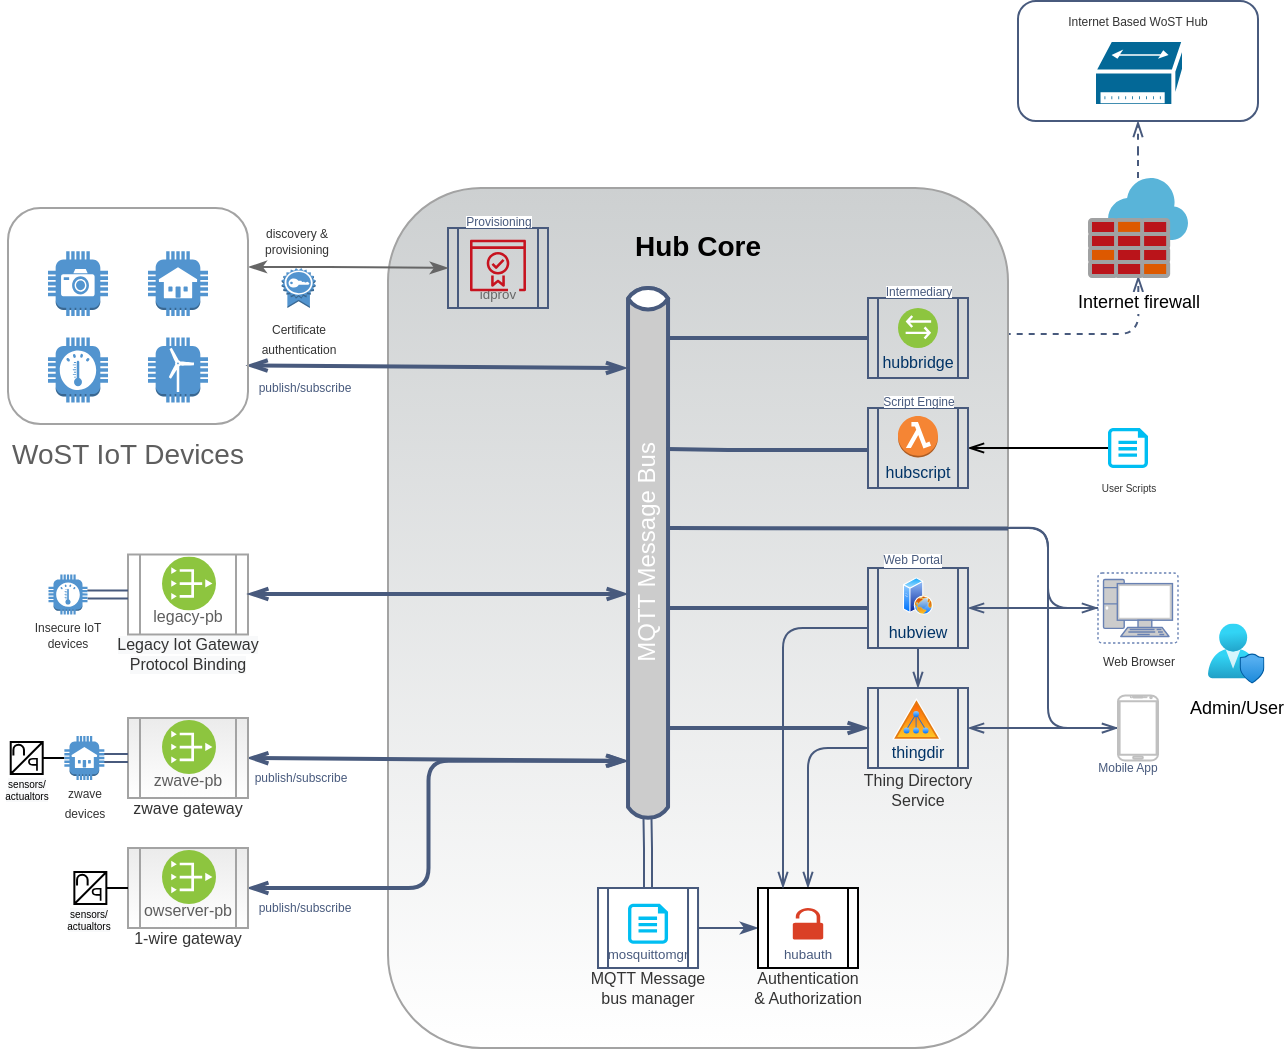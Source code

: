 <mxfile version="16.5.1" type="device"><diagram id="R2lEEEUBdFMjLlhIrx00" name="Page-1"><mxGraphModel dx="982" dy="591" grid="1" gridSize="10" guides="1" tooltips="1" connect="1" arrows="1" fold="1" page="1" pageScale="1" pageWidth="1100" pageHeight="850" math="0" shadow="0" extFonts="Permanent Marker^https://fonts.googleapis.com/css?family=Permanent+Marker"><root><mxCell id="0"/><mxCell id="1" parent="0"/><mxCell id="lF8kmD1tluEkQYO1DwVj-107" style="edgeStyle=orthogonalEdgeStyle;rounded=1;orthogonalLoop=1;jettySize=auto;html=1;entryX=0.503;entryY=0.978;entryDx=0;entryDy=0;entryPerimeter=0;fontSize=6;fontColor=#333333;startArrow=none;startFill=0;endArrow=openThin;endFill=0;strokeColor=#485A7D;strokeWidth=1;exitX=1.007;exitY=0.45;exitDx=0;exitDy=0;dashed=1;exitPerimeter=0;" parent="1" source="bU0qzXOmjMXZSUoyWyyo-3" target="N-IbD50z_q2hXyC0bmqv-1" edge="1"><mxGeometry relative="1" as="geometry"/></mxCell><mxCell id="lF8kmD1tluEkQYO1DwVj-26" value="&lt;h3 style=&quot;font-size: 14px;&quot;&gt;Hub Core&lt;/h3&gt;" style="rounded=1;whiteSpace=wrap;html=1;fontSize=14;verticalAlign=top;strokeColor=#A3A3A3;fillColor=#CDD0D1;gradientColor=#ffffff;" parent="1" vertex="1"><mxGeometry x="270" y="110" width="310" height="430" as="geometry"/></mxCell><mxCell id="lF8kmD1tluEkQYO1DwVj-121" style="edgeStyle=orthogonalEdgeStyle;rounded=1;orthogonalLoop=1;jettySize=auto;html=1;entryX=0.5;entryY=1;entryDx=0;entryDy=0;dashed=1;fontSize=6;fontColor=#333333;startArrow=none;startFill=0;endArrow=openThin;endFill=0;strokeColor=#485A7D;strokeWidth=1;" parent="1" source="N-IbD50z_q2hXyC0bmqv-1" target="lF8kmD1tluEkQYO1DwVj-119" edge="1"><mxGeometry relative="1" as="geometry"/></mxCell><mxCell id="N-IbD50z_q2hXyC0bmqv-1" value="Internet firewall" style="aspect=fixed;html=1;points=[];align=center;image;fontSize=9;image=img/lib/mscae/Azure_Firewall.svg;" parent="1" vertex="1"><mxGeometry x="620" y="105" width="50" height="50" as="geometry"/></mxCell><mxCell id="N-IbD50z_q2hXyC0bmqv-20" value="&lt;font style=&quot;font-size: 9px&quot;&gt;Admin/User&lt;/font&gt;" style="aspect=fixed;html=1;points=[];align=center;image;fontSize=9;image=img/lib/azure2/management_governance/User_Privacy.svg;" parent="1" vertex="1"><mxGeometry x="680" y="327.74" width="28.24" height="30" as="geometry"/></mxCell><mxCell id="lF8kmD1tluEkQYO1DwVj-56" style="edgeStyle=orthogonalEdgeStyle;rounded=1;orthogonalLoop=1;jettySize=auto;html=1;entryX=1;entryY=0.5;entryDx=0;entryDy=0;fontSize=6;fontColor=#333333;startArrow=openThin;startFill=0;endArrow=openThin;endFill=0;strokeColor=#485A7D;exitX=0.115;exitY=0.237;exitDx=0;exitDy=0;exitPerimeter=0;strokeWidth=2;" parent="1" source="N-IbD50z_q2hXyC0bmqv-24" target="lF8kmD1tluEkQYO1DwVj-37" edge="1"><mxGeometry relative="1" as="geometry"/></mxCell><mxCell id="N-IbD50z_q2hXyC0bmqv-24" value="MQTT Message Bus" style="html=1;fillColor=#CCCCCC;gradientColor=none;gradientDirection=north;strokeWidth=2;shape=mxgraph.networks.bus;gradientColor=none;gradientDirection=north;fontColor=#ffffff;perimeter=backbonePerimeter;backboneSize=20;rotation=-90;strokeColor=#485A7D;" parent="1" vertex="1"><mxGeometry x="264.94" y="272.93" width="270.16" height="39" as="geometry"/></mxCell><mxCell id="N-IbD50z_q2hXyC0bmqv-25" value="" style="edgeStyle=none;rounded=0;endArrow=openThin;html=1;strokeWidth=2;entryX=0.842;entryY=0.222;entryDx=0;entryDy=0;entryPerimeter=0;exitX=0.997;exitY=0.729;exitDx=0;exitDy=0;strokeColor=#485A7D;startArrow=openThin;startFill=0;endFill=0;exitPerimeter=0;" parent="1" source="lF8kmD1tluEkQYO1DwVj-42" target="N-IbD50z_q2hXyC0bmqv-24" edge="1"><mxGeometry relative="1" as="geometry"><mxPoint x="320" y="199" as="sourcePoint"/></mxGeometry></mxCell><mxCell id="N-IbD50z_q2hXyC0bmqv-26" value="" style="edgeStyle=none;rounded=0;endArrow=openThin;html=1;strokeWidth=2;entryX=0.115;entryY=0.222;entryDx=0;entryDy=0;entryPerimeter=0;exitX=1;exitY=0.5;exitDx=0;exitDy=0;strokeColor=#485A7D;startArrow=openThin;startFill=0;endFill=0;" parent="1" source="lF8kmD1tluEkQYO1DwVj-50" target="N-IbD50z_q2hXyC0bmqv-24" edge="1"><mxGeometry relative="1" as="geometry"><mxPoint x="320" y="241" as="sourcePoint"/></mxGeometry></mxCell><mxCell id="N-IbD50z_q2hXyC0bmqv-27" value="" style="edgeStyle=none;rounded=0;endArrow=none;html=1;strokeWidth=2;entryX=0.546;entryY=0.764;entryDx=0;entryDy=0;entryPerimeter=0;strokeColor=#485A7D;exitX=1;exitY=0.396;exitDx=0;exitDy=0;exitPerimeter=0;" parent="1" source="lF8kmD1tluEkQYO1DwVj-26" target="N-IbD50z_q2hXyC0bmqv-24" edge="1"><mxGeometry relative="1" as="geometry"><mxPoint x="510" y="193" as="sourcePoint"/><Array as="points"/></mxGeometry></mxCell><mxCell id="N-IbD50z_q2hXyC0bmqv-28" value="" style="edgeStyle=none;rounded=0;endArrow=none;html=1;strokeWidth=2;entryX=0.692;entryY=0.737;entryDx=0;entryDy=0;entryPerimeter=0;strokeColor=#485A7D;" parent="1" target="N-IbD50z_q2hXyC0bmqv-24" edge="1"><mxGeometry relative="1" as="geometry"><mxPoint x="510" y="241" as="sourcePoint"/><Array as="points"><mxPoint x="440" y="241"/></Array></mxGeometry></mxCell><mxCell id="N-IbD50z_q2hXyC0bmqv-30" value="" style="edgeStyle=none;rounded=0;endArrow=none;html=1;strokeWidth=2;exitX=0;exitY=0.5;exitDx=0;exitDy=0;startArrow=openThin;startFill=0;strokeColor=#485A7D;" parent="1" source="lF8kmD1tluEkQYO1DwVj-8" target="N-IbD50z_q2hXyC0bmqv-24" edge="1"><mxGeometry relative="1" as="geometry"><mxPoint x="370" y="350" as="sourcePoint"/></mxGeometry></mxCell><mxCell id="N-IbD50z_q2hXyC0bmqv-31" value="" style="edgeStyle=none;rounded=0;endArrow=none;html=1;strokeWidth=2;strokeColor=#485A7D;" parent="1" target="N-IbD50z_q2hXyC0bmqv-24" edge="1"><mxGeometry relative="1" as="geometry"><mxPoint x="510" y="320" as="sourcePoint"/><Array as="points"><mxPoint x="420" y="320"/></Array></mxGeometry></mxCell><mxCell id="lF8kmD1tluEkQYO1DwVj-3" value="" style="group;strokeColor=#485A7D;" parent="1" vertex="1" connectable="0"><mxGeometry x="375.01" y="460" width="50" height="40" as="geometry"/></mxCell><mxCell id="lF8kmD1tluEkQYO1DwVj-1" value="&lt;font style=&quot;font-size: 8px&quot;&gt;&lt;sub&gt;mosquittomgr&lt;/sub&gt;&lt;/font&gt;" style="shape=process;whiteSpace=wrap;html=1;backgroundOutline=1;align=center;verticalAlign=bottom;fontColor=#485A7D;strokeColor=#485A7D;" parent="lF8kmD1tluEkQYO1DwVj-3" vertex="1"><mxGeometry width="50" height="40" as="geometry"/></mxCell><mxCell id="lF8kmD1tluEkQYO1DwVj-61" value="" style="verticalLabelPosition=bottom;html=1;verticalAlign=top;align=center;strokeColor=none;fillColor=#00BEF2;shape=mxgraph.azure.cloud_services_configuration_file;pointerEvents=1;fontSize=5;fontColor=#333333;" parent="lF8kmD1tluEkQYO1DwVj-3" vertex="1"><mxGeometry x="15.01" y="7.9" width="20" height="20" as="geometry"/></mxCell><mxCell id="lF8kmD1tluEkQYO1DwVj-15" style="edgeStyle=orthogonalEdgeStyle;rounded=1;orthogonalLoop=1;jettySize=auto;html=1;fontSize=8;entryX=0.009;entryY=0.493;entryDx=0;entryDy=0;entryPerimeter=0;shape=link;strokeColor=#485A7D;" parent="1" source="lF8kmD1tluEkQYO1DwVj-1" target="N-IbD50z_q2hXyC0bmqv-24" edge="1"><mxGeometry relative="1" as="geometry"/></mxCell><mxCell id="lF8kmD1tluEkQYO1DwVj-16" value="&lt;font style=&quot;font-size: 8px&quot;&gt;MQTT Message bus manager&lt;/font&gt;" style="text;html=1;strokeColor=none;fillColor=none;align=center;verticalAlign=middle;whiteSpace=wrap;rounded=0;fontSize=8;fontColor=#333333;" parent="1" vertex="1"><mxGeometry x="370" y="500" width="60" height="20" as="geometry"/></mxCell><mxCell id="lF8kmD1tluEkQYO1DwVj-17" value="" style="group;fontColor=#485A7D;html=1;labelPosition=center;verticalLabelPosition=bottom;align=center;verticalAlign=top;" parent="1" vertex="1" connectable="0"><mxGeometry x="300" y="130" width="50" height="40" as="geometry"/></mxCell><mxCell id="lF8kmD1tluEkQYO1DwVj-18" value="&lt;font style=&quot;font-size: 8px&quot; color=&quot;#666666&quot;&gt;&lt;sub&gt;idprov&lt;/sub&gt;&lt;/font&gt;" style="shape=process;whiteSpace=wrap;html=1;backgroundOutline=1;align=center;verticalAlign=bottom;strokeColor=#485A7D;fillColor=none;" parent="lF8kmD1tluEkQYO1DwVj-17" vertex="1"><mxGeometry width="50" height="40" as="geometry"/></mxCell><mxCell id="lF8kmD1tluEkQYO1DwVj-21" value="" style="outlineConnect=0;fontColor=#232F3E;gradientColor=none;fillColor=#C7131F;strokeColor=none;dashed=0;verticalLabelPosition=bottom;verticalAlign=top;align=center;html=1;fontSize=12;fontStyle=0;aspect=fixed;pointerEvents=1;shape=mxgraph.aws4.certificate_manager_2;" parent="lF8kmD1tluEkQYO1DwVj-17" vertex="1"><mxGeometry x="11" y="5.79" width="28" height="25.85" as="geometry"/></mxCell><mxCell id="lF8kmD1tluEkQYO1DwVj-33" style="edgeStyle=orthogonalEdgeStyle;rounded=1;orthogonalLoop=1;jettySize=auto;html=1;exitX=1;exitY=0.5;exitDx=0;exitDy=0;entryX=0;entryY=0.5;entryDx=0;entryDy=0;fontSize=14;endArrow=classicThin;endFill=1;strokeColor=#485A7D;" parent="1" source="lF8kmD1tluEkQYO1DwVj-1" target="N-IbD50z_q2hXyC0bmqv-35" edge="1"><mxGeometry relative="1" as="geometry"/></mxCell><mxCell id="lF8kmD1tluEkQYO1DwVj-34" style="edgeStyle=orthogonalEdgeStyle;rounded=1;orthogonalLoop=1;jettySize=auto;html=1;exitX=0;exitY=0.75;exitDx=0;exitDy=0;entryX=0.5;entryY=0;entryDx=0;entryDy=0;fontSize=14;endArrow=openThin;endFill=0;strokeColor=#485A7D;" parent="1" source="lF8kmD1tluEkQYO1DwVj-8" target="N-IbD50z_q2hXyC0bmqv-35" edge="1"><mxGeometry relative="1" as="geometry"/></mxCell><mxCell id="lF8kmD1tluEkQYO1DwVj-44" style="edgeStyle=orthogonalEdgeStyle;rounded=1;orthogonalLoop=1;jettySize=auto;html=1;exitX=1.003;exitY=0.273;exitDx=0;exitDy=0;entryX=0;entryY=0.5;entryDx=0;entryDy=0;fontSize=14;startArrow=classicThin;startFill=1;endArrow=classicThin;endFill=1;strokeColor=#666666;exitPerimeter=0;" parent="1" source="lF8kmD1tluEkQYO1DwVj-42" target="lF8kmD1tluEkQYO1DwVj-18" edge="1"><mxGeometry relative="1" as="geometry"/></mxCell><mxCell id="lF8kmD1tluEkQYO1DwVj-53" value="discovery &amp;amp; &lt;br&gt;provisioning" style="edgeLabel;html=1;align=center;verticalAlign=middle;resizable=0;points=[];fontSize=6;fontColor=#333333;" parent="lF8kmD1tluEkQYO1DwVj-44" vertex="1" connectable="0"><mxGeometry x="-0.529" y="-1" relative="1" as="geometry"><mxPoint y="-14" as="offset"/></mxGeometry></mxCell><mxCell id="lF8kmD1tluEkQYO1DwVj-45" value="" style="outlineConnect=0;dashed=0;verticalLabelPosition=bottom;verticalAlign=top;align=center;html=1;shape=mxgraph.aws3.certificate;fillColor=#5294CF;gradientColor=none;fontSize=14;strokeColor=#A3A3A3;" parent="1" vertex="1"><mxGeometry x="216.82" y="150" width="17" height="20" as="geometry"/></mxCell><mxCell id="lF8kmD1tluEkQYO1DwVj-47" value="&lt;font style=&quot;font-size: 6px&quot; color=&quot;#333333&quot;&gt;Certificate authentication&lt;/font&gt;" style="text;html=1;strokeColor=none;fillColor=none;align=center;verticalAlign=middle;whiteSpace=wrap;rounded=0;fontSize=8;" parent="1" vertex="1"><mxGeometry x="206.82" y="177.5" width="37" height="15" as="geometry"/></mxCell><mxCell id="lF8kmD1tluEkQYO1DwVj-54" value="&lt;font color=&quot;#485a7d&quot;&gt;publish/subscribe&lt;/font&gt;" style="edgeLabel;html=1;align=center;verticalAlign=middle;resizable=0;points=[];fontSize=6;" parent="1" vertex="1" connectable="0"><mxGeometry x="230" y="210" as="geometry"><mxPoint x="-2" as="offset"/></mxGeometry></mxCell><mxCell id="lF8kmD1tluEkQYO1DwVj-55" value="" style="group" parent="1" vertex="1" connectable="0"><mxGeometry x="505" y="360" width="60" height="58" as="geometry"/></mxCell><mxCell id="lF8kmD1tluEkQYO1DwVj-9" value="" style="group" parent="lF8kmD1tluEkQYO1DwVj-55" vertex="1" connectable="0"><mxGeometry x="15" width="40" height="40" as="geometry"/></mxCell><mxCell id="lF8kmD1tluEkQYO1DwVj-8" value="&lt;font&gt;thingdir&lt;/font&gt;" style="shape=process;whiteSpace=wrap;html=1;backgroundOutline=1;gradientColor=none;verticalAlign=bottom;fillColor=none;fontSize=8;fontColor=#003366;strokeColor=#485A7D;" parent="lF8kmD1tluEkQYO1DwVj-9" vertex="1"><mxGeometry x="-10" width="50" height="40" as="geometry"/></mxCell><mxCell id="lF8kmD1tluEkQYO1DwVj-7" value="" style="aspect=fixed;perimeter=ellipsePerimeter;html=1;align=center;shadow=0;dashed=0;spacingTop=3;image;image=img/lib/active_directory/active_directory.svg;fillColor=#5E5E5E;gradientColor=none;" parent="lF8kmD1tluEkQYO1DwVj-9" vertex="1"><mxGeometry x="2" y="5" width="24.62" height="20.93" as="geometry"/></mxCell><mxCell id="lF8kmD1tluEkQYO1DwVj-13" value="&lt;font style=&quot;font-size: 8px&quot; color=&quot;#333333&quot;&gt;Thing Directory Service&lt;/font&gt;" style="text;html=1;strokeColor=none;fillColor=none;align=center;verticalAlign=middle;whiteSpace=wrap;rounded=0;fontSize=8;fontColor=#666666;" parent="lF8kmD1tluEkQYO1DwVj-55" vertex="1"><mxGeometry y="43" width="60" height="15" as="geometry"/></mxCell><mxCell id="lF8kmD1tluEkQYO1DwVj-2" value="" style="group;fontColor=#485A7D;" parent="1" vertex="1" connectable="0"><mxGeometry x="455" y="460" width="50" height="40" as="geometry"/></mxCell><mxCell id="N-IbD50z_q2hXyC0bmqv-35" value="&lt;font style=&quot;font-size: 8px&quot; color=&quot;#485a7d&quot;&gt;&lt;sub&gt;hubauth&lt;/sub&gt;&lt;/font&gt;" style="shape=process;whiteSpace=wrap;html=1;backgroundOutline=1;align=center;verticalAlign=bottom;" parent="lF8kmD1tluEkQYO1DwVj-2" vertex="1"><mxGeometry width="50" height="40" as="geometry"/></mxCell><mxCell id="N-IbD50z_q2hXyC0bmqv-36" value="" style="pointerEvents=1;shadow=0;dashed=0;html=1;strokeColor=none;labelPosition=center;verticalLabelPosition=bottom;verticalAlign=top;outlineConnect=0;align=center;shape=mxgraph.office.security.lock_unprotected;fillColor=#DA4026;" parent="lF8kmD1tluEkQYO1DwVj-2" vertex="1"><mxGeometry x="17.4" y="10" width="15.21" height="15.79" as="geometry"/></mxCell><mxCell id="lF8kmD1tluEkQYO1DwVj-12" value="&lt;font style=&quot;font-size: 8px&quot; color=&quot;#333333&quot;&gt;Authentication &amp;amp; Authorization&lt;/font&gt;" style="text;html=1;strokeColor=none;fillColor=none;align=center;verticalAlign=middle;whiteSpace=wrap;rounded=0;fontSize=8;" parent="1" vertex="1"><mxGeometry x="450" y="500" width="60" height="20" as="geometry"/></mxCell><mxCell id="lF8kmD1tluEkQYO1DwVj-65" value="" style="group" parent="1" vertex="1" connectable="0"><mxGeometry x="510" y="300" width="50" height="40" as="geometry"/></mxCell><mxCell id="lF8kmD1tluEkQYO1DwVj-63" value="" style="aspect=fixed;perimeter=ellipsePerimeter;html=1;align=center;shadow=0;dashed=0;spacingTop=3;image;image=img/lib/active_directory/web_server.svg;fontSize=5;fontColor=#333333;strokeColor=#485A7D;fillColor=none;gradientColor=none;" parent="lF8kmD1tluEkQYO1DwVj-65" vertex="1"><mxGeometry x="17.5" y="4.63" width="15" height="18.75" as="geometry"/></mxCell><mxCell id="lF8kmD1tluEkQYO1DwVj-64" value="&lt;font&gt;hubview&lt;br&gt;&lt;/font&gt;" style="shape=process;whiteSpace=wrap;html=1;backgroundOutline=1;gradientColor=none;verticalAlign=bottom;fillColor=none;fontSize=8;fontColor=#003366;strokeColor=#485A7D;" parent="lF8kmD1tluEkQYO1DwVj-65" vertex="1"><mxGeometry width="50" height="40" as="geometry"/></mxCell><mxCell id="lF8kmD1tluEkQYO1DwVj-67" style="edgeStyle=orthogonalEdgeStyle;rounded=1;orthogonalLoop=1;jettySize=auto;html=1;entryX=0.5;entryY=0;entryDx=0;entryDy=0;fontSize=5;fontColor=#333333;startArrow=none;startFill=0;endArrow=openThin;endFill=0;strokeWidth=1;strokeColor=#485A7D;" parent="1" source="lF8kmD1tluEkQYO1DwVj-64" target="lF8kmD1tluEkQYO1DwVj-8" edge="1"><mxGeometry relative="1" as="geometry"/></mxCell><mxCell id="lF8kmD1tluEkQYO1DwVj-68" style="edgeStyle=orthogonalEdgeStyle;rounded=1;orthogonalLoop=1;jettySize=auto;html=1;exitX=0;exitY=0.75;exitDx=0;exitDy=0;entryX=0.25;entryY=0;entryDx=0;entryDy=0;fontSize=5;fontColor=#333333;startArrow=none;startFill=0;endArrow=openThin;endFill=0;strokeColor=#485A7D;strokeWidth=1;" parent="1" source="lF8kmD1tluEkQYO1DwVj-64" target="N-IbD50z_q2hXyC0bmqv-35" edge="1"><mxGeometry relative="1" as="geometry"/></mxCell><mxCell id="bU0qzXOmjMXZSUoyWyyo-9" style="edgeStyle=orthogonalEdgeStyle;rounded=0;orthogonalLoop=1;jettySize=auto;html=1;entryX=0;entryY=0.5;entryDx=0;entryDy=0;entryPerimeter=0;endArrow=none;endFill=0;startArrow=openThin;startFill=0;" parent="1" source="lF8kmD1tluEkQYO1DwVj-72" target="bU0qzXOmjMXZSUoyWyyo-8" edge="1"><mxGeometry relative="1" as="geometry"/></mxCell><mxCell id="lF8kmD1tluEkQYO1DwVj-72" value="&lt;font&gt;hubscript&lt;br&gt;&lt;/font&gt;" style="shape=process;whiteSpace=wrap;html=1;backgroundOutline=1;gradientColor=none;verticalAlign=bottom;fillColor=none;fontSize=8;fontColor=#003366;strokeColor=#485A7D;" parent="1" vertex="1"><mxGeometry x="510" y="220" width="50" height="40" as="geometry"/></mxCell><mxCell id="lF8kmD1tluEkQYO1DwVj-77" style="edgeStyle=orthogonalEdgeStyle;rounded=1;orthogonalLoop=1;jettySize=auto;html=1;entryX=1;entryY=0.5;entryDx=0;entryDy=0;fontSize=5;fontColor=#333333;startArrow=none;startFill=0;endArrow=openThin;endFill=0;strokeColor=#485A7D;strokeWidth=1;exitX=0;exitY=0.5;exitDx=0;exitDy=0;exitPerimeter=0;" parent="1" source="lF8kmD1tluEkQYO1DwVj-114" target="lF8kmD1tluEkQYO1DwVj-64" edge="1"><mxGeometry relative="1" as="geometry"><mxPoint x="629.6" y="327.962" as="sourcePoint"/></mxGeometry></mxCell><mxCell id="lF8kmD1tluEkQYO1DwVj-80" value="" style="group;verticalAlign=top;labelPosition=center;verticalLabelPosition=bottom;align=center;" parent="1" vertex="1" connectable="0"><mxGeometry x="80" y="120" width="120" height="135" as="geometry"/></mxCell><mxCell id="lF8kmD1tluEkQYO1DwVj-42" value="&lt;font color=&quot;#5e5e5e&quot; style=&quot;font-size: 14px;&quot;&gt;WoST IoT Devices&lt;/font&gt;" style="rounded=1;whiteSpace=wrap;html=1;fontSize=14;strokeColor=#A3A3A3;fillColor=none;gradientColor=none;verticalAlign=top;labelPosition=center;verticalLabelPosition=bottom;align=center;" parent="lF8kmD1tluEkQYO1DwVj-80" vertex="1"><mxGeometry width="120" height="108" as="geometry"/></mxCell><mxCell id="lF8kmD1tluEkQYO1DwVj-28" value="" style="outlineConnect=0;dashed=0;verticalLabelPosition=bottom;verticalAlign=top;align=center;html=1;shape=mxgraph.aws3.thermostat;fillColor=#5294CF;gradientColor=none;fontSize=14;strokeColor=#A3A3A3;labelPosition=center;" parent="lF8kmD1tluEkQYO1DwVj-80" vertex="1"><mxGeometry x="20" y="64.8" width="30" height="32.4" as="geometry"/></mxCell><mxCell id="lF8kmD1tluEkQYO1DwVj-29" value="" style="outlineConnect=0;dashed=0;verticalLabelPosition=bottom;verticalAlign=top;align=center;html=1;shape=mxgraph.aws3.house;fillColor=#5294CF;gradientColor=none;fontSize=14;strokeColor=#A3A3A3;labelPosition=center;" parent="lF8kmD1tluEkQYO1DwVj-80" vertex="1"><mxGeometry x="70" y="21.6" width="30" height="32.4" as="geometry"/></mxCell><mxCell id="lF8kmD1tluEkQYO1DwVj-30" value="" style="outlineConnect=0;dashed=0;verticalLabelPosition=bottom;verticalAlign=top;align=center;html=1;shape=mxgraph.aws3.camera;fillColor=#5294CF;gradientColor=none;fontSize=14;strokeColor=#A3A3A3;labelPosition=center;" parent="lF8kmD1tluEkQYO1DwVj-80" vertex="1"><mxGeometry x="20" y="21.6" width="30" height="32.4" as="geometry"/></mxCell><mxCell id="lF8kmD1tluEkQYO1DwVj-31" value="" style="outlineConnect=0;dashed=0;verticalLabelPosition=bottom;verticalAlign=top;align=center;html=1;shape=mxgraph.aws3.windfarm;fillColor=#5294CF;gradientColor=none;fontSize=14;strokeColor=#A3A3A3;labelPosition=center;" parent="lF8kmD1tluEkQYO1DwVj-80" vertex="1"><mxGeometry x="70" y="64.8" width="30" height="32.4" as="geometry"/></mxCell><mxCell id="lF8kmD1tluEkQYO1DwVj-82" value="" style="group" parent="1" vertex="1" connectable="0"><mxGeometry x="140" y="293.25" width="60" height="40" as="geometry"/></mxCell><mxCell id="lF8kmD1tluEkQYO1DwVj-83" value="&lt;font style=&quot;font-size: 8px&quot; color=&quot;#5e5e5e&quot;&gt;legacy-pb&lt;/font&gt;" style="shape=process;whiteSpace=wrap;html=1;backgroundOutline=1;fontSize=14;strokeColor=#A3A3A3;fillColor=none;gradientColor=none;verticalAlign=bottom;" parent="lF8kmD1tluEkQYO1DwVj-82" vertex="1"><mxGeometry width="60" height="40" as="geometry"/></mxCell><mxCell id="lF8kmD1tluEkQYO1DwVj-84" value="" style="aspect=fixed;perimeter=ellipsePerimeter;html=1;align=center;shadow=0;dashed=0;fontColor=#4277BB;labelBackgroundColor=#ffffff;fontSize=12;spacingTop=3;image;image=img/lib/ibm/vpc/PublicGateway.svg;strokeColor=#A3A3A3;fillColor=none;gradientColor=none;" parent="lF8kmD1tluEkQYO1DwVj-82" vertex="1"><mxGeometry x="17" y="1" width="27" height="27" as="geometry"/></mxCell><mxCell id="lF8kmD1tluEkQYO1DwVj-85" value="" style="group" parent="1" vertex="1" connectable="0"><mxGeometry x="108.18" y="440" width="91.82" height="50" as="geometry"/></mxCell><mxCell id="lF8kmD1tluEkQYO1DwVj-38" value="&lt;font style=&quot;font-size: 8px&quot; color=&quot;#333333&quot;&gt;1-wire gateway&lt;/font&gt;" style="text;html=1;strokeColor=none;fillColor=none;align=center;verticalAlign=middle;whiteSpace=wrap;rounded=0;fontSize=8;" parent="lF8kmD1tluEkQYO1DwVj-85" vertex="1"><mxGeometry x="31.82" y="40" width="60" height="10" as="geometry"/></mxCell><mxCell id="lF8kmD1tluEkQYO1DwVj-39" value="" style="group" parent="lF8kmD1tluEkQYO1DwVj-85" vertex="1" connectable="0"><mxGeometry x="31.82" width="60" height="40" as="geometry"/></mxCell><mxCell id="lF8kmD1tluEkQYO1DwVj-37" value="&lt;font style=&quot;font-size: 8px&quot; color=&quot;#5e5e5e&quot;&gt;owserver-pb&lt;/font&gt;" style="shape=process;whiteSpace=wrap;html=1;backgroundOutline=1;fontSize=14;strokeColor=#A3A3A3;verticalAlign=bottom;fillColor=#EBEBEB;gradientColor=#ffffff;" parent="lF8kmD1tluEkQYO1DwVj-39" vertex="1"><mxGeometry width="60" height="40" as="geometry"/></mxCell><mxCell id="lF8kmD1tluEkQYO1DwVj-36" value="" style="aspect=fixed;perimeter=ellipsePerimeter;html=1;align=center;shadow=0;dashed=0;fontColor=#4277BB;labelBackgroundColor=#ffffff;fontSize=12;spacingTop=3;image;image=img/lib/ibm/vpc/PublicGateway.svg;strokeColor=#A3A3A3;fillColor=none;gradientColor=none;" parent="lF8kmD1tluEkQYO1DwVj-39" vertex="1"><mxGeometry x="17" y="1" width="27" height="27" as="geometry"/></mxCell><mxCell id="lF8kmD1tluEkQYO1DwVj-40" value="" style="verticalLabelPosition=bottom;aspect=fixed;html=1;verticalAlign=top;strokeColor=#000000;fillColor=#000000;align=center;outlineConnect=0;shape=mxgraph.fluid_power.x11770;points=[[0,0.5,0]];fontSize=14;flipH=1;" parent="lF8kmD1tluEkQYO1DwVj-85" vertex="1"><mxGeometry x="5" y="11.99" width="26.82" height="16.02" as="geometry"/></mxCell><mxCell id="lF8kmD1tluEkQYO1DwVj-58" value="&lt;meta charset=&quot;utf-8&quot; style=&quot;font-size: 5px;&quot;&gt;&lt;span style=&quot;color: rgb(0, 0, 0); font-family: helvetica; font-size: 5px; font-style: normal; font-weight: 400; letter-spacing: normal; text-indent: 0px; text-transform: none; word-spacing: 0px; background-color: rgb(248, 249, 250); display: inline; float: none;&quot;&gt;sensors/&lt;/span&gt;&lt;br style=&quot;color: rgb(0, 0, 0); font-family: helvetica; font-size: 5px; font-style: normal; font-weight: 400; letter-spacing: normal; text-indent: 0px; text-transform: none; word-spacing: 0px; background-color: rgb(248, 249, 250);&quot;&gt;&lt;span style=&quot;color: rgb(0, 0, 0); font-family: helvetica; font-size: 5px; font-style: normal; font-weight: 400; letter-spacing: normal; text-indent: 0px; text-transform: none; word-spacing: 0px; background-color: rgb(248, 249, 250); display: inline; float: none;&quot;&gt;actualtors&lt;/span&gt;" style="text;whiteSpace=wrap;html=1;fontSize=5;fontColor=#333333;align=center;verticalAlign=middle;" parent="lF8kmD1tluEkQYO1DwVj-85" vertex="1"><mxGeometry y="30" width="25" height="10" as="geometry"/></mxCell><mxCell id="lF8kmD1tluEkQYO1DwVj-86" value="" style="group" parent="1" vertex="1" connectable="0"><mxGeometry x="76" y="375" width="124" height="50" as="geometry"/></mxCell><mxCell id="lF8kmD1tluEkQYO1DwVj-48" value="&lt;font style=&quot;font-size: 8px&quot; color=&quot;#333333&quot;&gt;zwave gateway&lt;/font&gt;" style="text;html=1;strokeColor=none;fillColor=none;align=center;verticalAlign=middle;whiteSpace=wrap;rounded=0;fontSize=8;" parent="lF8kmD1tluEkQYO1DwVj-86" vertex="1"><mxGeometry x="64" y="40" width="60" height="10" as="geometry"/></mxCell><mxCell id="lF8kmD1tluEkQYO1DwVj-49" value="" style="group" parent="lF8kmD1tluEkQYO1DwVj-86" vertex="1" connectable="0"><mxGeometry x="64" width="60" height="40" as="geometry"/></mxCell><mxCell id="lF8kmD1tluEkQYO1DwVj-50" value="&lt;font style=&quot;font-size: 8px&quot; color=&quot;#5e5e5e&quot;&gt;zwave-pb&lt;/font&gt;" style="shape=process;whiteSpace=wrap;html=1;backgroundOutline=1;fontSize=14;strokeColor=#A3A3A3;verticalAlign=bottom;fillColor=#EBEBEB;gradientColor=#ffffff;" parent="lF8kmD1tluEkQYO1DwVj-49" vertex="1"><mxGeometry width="60" height="40" as="geometry"/></mxCell><mxCell id="lF8kmD1tluEkQYO1DwVj-51" value="" style="aspect=fixed;perimeter=ellipsePerimeter;html=1;align=center;shadow=0;dashed=0;fontColor=#4277BB;labelBackgroundColor=#ffffff;fontSize=12;spacingTop=3;image;image=img/lib/ibm/vpc/PublicGateway.svg;strokeColor=#A3A3A3;fillColor=none;gradientColor=none;" parent="lF8kmD1tluEkQYO1DwVj-49" vertex="1"><mxGeometry x="17" y="1" width="27" height="27" as="geometry"/></mxCell><mxCell id="lF8kmD1tluEkQYO1DwVj-52" value="" style="verticalLabelPosition=bottom;aspect=fixed;html=1;verticalAlign=middle;strokeColor=#000000;fillColor=#000000;align=center;outlineConnect=0;shape=mxgraph.fluid_power.x11770;points=[[0,0.5,0]];fontSize=6;flipH=1;horizontal=1;" parent="lF8kmD1tluEkQYO1DwVj-86" vertex="1"><mxGeometry x="5.36" y="11.99" width="26.82" height="16.02" as="geometry"/></mxCell><mxCell id="lF8kmD1tluEkQYO1DwVj-57" value="&lt;meta charset=&quot;utf-8&quot; style=&quot;font-size: 5px;&quot;&gt;&lt;span style=&quot;color: rgb(0, 0, 0); font-family: helvetica; font-size: 5px; font-style: normal; font-weight: 400; letter-spacing: normal; text-indent: 0px; text-transform: none; word-spacing: 0px; background-color: rgb(248, 249, 250); display: inline; float: none;&quot;&gt;sensors/&lt;/span&gt;&lt;br style=&quot;color: rgb(0, 0, 0); font-family: helvetica; font-size: 5px; font-style: normal; font-weight: 400; letter-spacing: normal; text-indent: 0px; text-transform: none; word-spacing: 0px; background-color: rgb(248, 249, 250);&quot;&gt;&lt;span style=&quot;color: rgb(0, 0, 0); font-family: helvetica; font-size: 5px; font-style: normal; font-weight: 400; letter-spacing: normal; text-indent: 0px; text-transform: none; word-spacing: 0px; background-color: rgb(248, 249, 250); display: inline; float: none;&quot;&gt;actualtors&lt;/span&gt;" style="text;whiteSpace=wrap;html=1;fontSize=5;fontColor=#333333;align=center;verticalAlign=middle;" parent="lF8kmD1tluEkQYO1DwVj-86" vertex="1"><mxGeometry y="30" width="26.82" height="10" as="geometry"/></mxCell><mxCell id="lF8kmD1tluEkQYO1DwVj-60" style="edgeStyle=orthogonalEdgeStyle;rounded=1;orthogonalLoop=1;jettySize=auto;html=1;entryX=0;entryY=0.5;entryDx=0;entryDy=0;fontSize=6;fontColor=#333333;startArrow=none;startFill=0;endArrow=none;endFill=0;strokeColor=#485A7D;strokeWidth=1;shape=link;" parent="lF8kmD1tluEkQYO1DwVj-86" source="lF8kmD1tluEkQYO1DwVj-59" target="lF8kmD1tluEkQYO1DwVj-50" edge="1"><mxGeometry relative="1" as="geometry"/></mxCell><mxCell id="lF8kmD1tluEkQYO1DwVj-59" value="&lt;font style=&quot;font-size: 6px&quot;&gt;zwave &lt;br&gt;devices&lt;/font&gt;" style="outlineConnect=0;dashed=0;verticalLabelPosition=bottom;verticalAlign=middle;align=center;html=1;shape=mxgraph.aws3.house;fillColor=#5294CF;gradientColor=none;fontSize=8;strokeColor=#485A7D;fontColor=#333333;" parent="lF8kmD1tluEkQYO1DwVj-86" vertex="1"><mxGeometry x="32.18" y="9" width="20" height="21.99" as="geometry"/></mxCell><mxCell id="lF8kmD1tluEkQYO1DwVj-88" value="&lt;font color=&quot;#485a7d&quot;&gt;publish/subscribe&lt;/font&gt;" style="edgeLabel;html=1;align=center;verticalAlign=middle;resizable=0;points=[];fontSize=6;" parent="1" vertex="1" connectable="0"><mxGeometry x="230" y="470" as="geometry"><mxPoint x="-2" as="offset"/></mxGeometry></mxCell><mxCell id="lF8kmD1tluEkQYO1DwVj-89" value="&lt;font color=&quot;#485a7d&quot;&gt;publish/subscribe&lt;/font&gt;" style="edgeLabel;html=1;align=center;verticalAlign=middle;resizable=0;points=[];fontSize=6;" parent="1" vertex="1" connectable="0"><mxGeometry x="228" y="405" as="geometry"><mxPoint x="-2" as="offset"/></mxGeometry></mxCell><mxCell id="lF8kmD1tluEkQYO1DwVj-90" value="&lt;span style=&quot;color: rgb(51 , 51 , 51) ; font-family: &amp;#34;helvetica&amp;#34; ; font-size: 8px ; font-style: normal ; font-weight: 400 ; letter-spacing: normal ; text-indent: 0px ; text-transform: none ; word-spacing: 0px ; background-color: rgb(248 , 249 , 250) ; display: inline ; float: none&quot;&gt;Legacy Iot Gateway Protocol Binding&lt;br style=&quot;font-size: 8px&quot;&gt;&lt;/span&gt;" style="text;whiteSpace=wrap;html=1;fontSize=8;fontColor=#333333;verticalAlign=middle;align=center;labelPosition=center;verticalLabelPosition=middle;" parent="1" vertex="1"><mxGeometry x="130" y="335.49" width="80" height="14.51" as="geometry"/></mxCell><mxCell id="lF8kmD1tluEkQYO1DwVj-91" value="" style="edgeStyle=none;rounded=0;endArrow=openThin;html=1;strokeWidth=2;strokeColor=#485A7D;startArrow=openThin;startFill=0;endFill=0;" parent="1" target="N-IbD50z_q2hXyC0bmqv-24" edge="1"><mxGeometry relative="1" as="geometry"><mxPoint x="200" y="313" as="sourcePoint"/><mxPoint x="389.178" y="313.972" as="targetPoint"/></mxGeometry></mxCell><mxCell id="lF8kmD1tluEkQYO1DwVj-104" style="edgeStyle=orthogonalEdgeStyle;rounded=1;orthogonalLoop=1;jettySize=auto;html=1;entryX=0;entryY=0.5;entryDx=0;entryDy=0;fontSize=6;fontColor=#333333;startArrow=openThin;startFill=0;endArrow=openThin;endFill=0;strokeColor=#485A7D;strokeWidth=1;shape=link;" parent="1" source="lF8kmD1tluEkQYO1DwVj-101" target="lF8kmD1tluEkQYO1DwVj-83" edge="1"><mxGeometry relative="1" as="geometry"/></mxCell><mxCell id="lF8kmD1tluEkQYO1DwVj-101" value="" style="outlineConnect=0;dashed=0;verticalLabelPosition=bottom;verticalAlign=top;align=center;html=1;shape=mxgraph.aws3.thermostat;fillColor=#5294CF;gradientColor=none;fontSize=8;fontColor=#333333;strokeColor=#485A7D;" parent="1" vertex="1"><mxGeometry x="100.25" y="303.25" width="19.5" height="20" as="geometry"/></mxCell><mxCell id="lF8kmD1tluEkQYO1DwVj-103" value="&lt;font face=&quot;helvetica&quot; style=&quot;font-size: 6px&quot;&gt;Insecure IoT devices&lt;/font&gt;" style="text;whiteSpace=wrap;html=1;fontSize=6;fontColor=#333333;verticalAlign=middle;align=center;" parent="1" vertex="1"><mxGeometry x="90" y="323.25" width="40" height="22.25" as="geometry"/></mxCell><mxCell id="lF8kmD1tluEkQYO1DwVj-108" value="&lt;font color=&quot;#485a7d&quot;&gt;Web Portal&lt;/font&gt;" style="edgeLabel;html=1;align=center;verticalAlign=middle;resizable=0;points=[];fontSize=6;" parent="1" vertex="1" connectable="0"><mxGeometry x="160" y="185" as="geometry"><mxPoint x="372" y="111" as="offset"/></mxGeometry></mxCell><mxCell id="lF8kmD1tluEkQYO1DwVj-116" style="edgeStyle=orthogonalEdgeStyle;rounded=1;orthogonalLoop=1;jettySize=auto;html=1;entryX=1;entryY=0.5;entryDx=0;entryDy=0;fontSize=6;fontColor=#333333;startArrow=none;startFill=0;endArrow=openThin;endFill=0;strokeColor=#485A7D;strokeWidth=1;" parent="1" source="lF8kmD1tluEkQYO1DwVj-113" target="lF8kmD1tluEkQYO1DwVj-8" edge="1"><mxGeometry relative="1" as="geometry"/></mxCell><mxCell id="lF8kmD1tluEkQYO1DwVj-118" style="edgeStyle=orthogonalEdgeStyle;rounded=1;orthogonalLoop=1;jettySize=auto;html=1;entryX=1.002;entryY=0.395;entryDx=0;entryDy=0;entryPerimeter=0;fontSize=6;fontColor=#333333;startArrow=openThin;startFill=0;endArrow=none;endFill=0;strokeColor=#485A7D;strokeWidth=1;" parent="1" source="lF8kmD1tluEkQYO1DwVj-113" target="lF8kmD1tluEkQYO1DwVj-26" edge="1"><mxGeometry relative="1" as="geometry"><Array as="points"><mxPoint x="600" y="380"/><mxPoint x="600" y="280"/></Array></mxGeometry></mxCell><mxCell id="lF8kmD1tluEkQYO1DwVj-113" value="" style="verticalLabelPosition=bottom;verticalAlign=top;html=1;shadow=0;dashed=0;strokeWidth=1;shape=mxgraph.android.phone2;strokeColor=#c0c0c0;fontSize=5;fontColor=#333333;fillColor=none;gradientColor=none;" parent="1" vertex="1"><mxGeometry x="635" y="363.75" width="20" height="32.5" as="geometry"/></mxCell><mxCell id="lF8kmD1tluEkQYO1DwVj-117" style="edgeStyle=orthogonalEdgeStyle;rounded=1;orthogonalLoop=1;jettySize=auto;html=1;fontSize=6;fontColor=#333333;startArrow=openThin;startFill=0;endArrow=none;endFill=0;strokeColor=#485A7D;strokeWidth=1;" parent="1" source="lF8kmD1tluEkQYO1DwVj-114" edge="1"><mxGeometry relative="1" as="geometry"><mxPoint x="580" y="280" as="targetPoint"/><Array as="points"><mxPoint x="600" y="320"/><mxPoint x="600" y="280"/></Array></mxGeometry></mxCell><mxCell id="lF8kmD1tluEkQYO1DwVj-114" value="Web Browser" style="verticalAlign=top;verticalLabelPosition=bottom;labelPosition=center;align=center;html=1;outlineConnect=0;fillColor=#CCCCCC;strokeColor=#6881B3;gradientColor=none;gradientDirection=north;strokeWidth=2;shape=mxgraph.networks.virtual_pc;fontSize=6;fontColor=#333333;" parent="1" vertex="1"><mxGeometry x="625" y="302.51" width="40" height="34.98" as="geometry"/></mxCell><mxCell id="lF8kmD1tluEkQYO1DwVj-115" value="&lt;span style=&quot;color: rgb(72 , 90 , 125) ; font-family: &amp;#34;helvetica&amp;#34; ; font-size: 6px ; font-style: normal ; font-weight: 400 ; letter-spacing: normal ; text-indent: 0px ; text-transform: none ; word-spacing: 0px ; background-color: rgb(255 , 255 , 255) ; display: inline ; float: none&quot;&gt;Mobile App&lt;/span&gt;" style="text;whiteSpace=wrap;html=1;fontSize=6;fontColor=#333333;align=center;verticalAlign=middle;" parent="1" vertex="1"><mxGeometry x="620" y="395" width="40" height="10" as="geometry"/></mxCell><mxCell id="lF8kmD1tluEkQYO1DwVj-119" value="Internet Based WoST Hub" style="rounded=1;whiteSpace=wrap;html=1;fontSize=6;fontColor=#333333;strokeColor=#485A7D;fillColor=none;gradientColor=none;align=center;verticalAlign=top;" parent="1" vertex="1"><mxGeometry x="585" y="16.5" width="120" height="60" as="geometry"/></mxCell><mxCell id="lF8kmD1tluEkQYO1DwVj-120" value="" style="shape=mxgraph.cisco.hubs_and_gateways.small_hub;html=1;pointerEvents=1;dashed=0;fillColor=#036897;strokeColor=#ffffff;strokeWidth=2;verticalLabelPosition=bottom;verticalAlign=top;align=center;outlineConnect=0;fontSize=6;fontColor=#333333;" parent="1" vertex="1"><mxGeometry x="623" y="36" width="45" height="33" as="geometry"/></mxCell><mxCell id="bU0qzXOmjMXZSUoyWyyo-1" value="" style="outlineConnect=0;dashed=0;verticalLabelPosition=bottom;verticalAlign=top;align=center;html=1;shape=mxgraph.aws3.lambda_function;fillColor=#F58534;gradientColor=none;" parent="1" vertex="1"><mxGeometry x="525" y="224" width="20" height="20.69" as="geometry"/></mxCell><mxCell id="bU0qzXOmjMXZSUoyWyyo-2" value="&lt;span style=&quot;color: rgb(72 , 90 , 125) ; font-family: &amp;#34;helvetica&amp;#34; ; font-size: 6px ; font-style: normal ; font-weight: 400 ; letter-spacing: normal ; text-indent: 0px ; text-transform: none ; word-spacing: 0px ; background-color: rgb(255 , 255 , 255) ; display: inline ; float: none&quot;&gt;Script Engine&lt;/span&gt;" style="text;html=1;verticalAlign=middle;align=center;" parent="1" vertex="1"><mxGeometry x="520" y="210" width="30" height="10" as="geometry"/></mxCell><mxCell id="bU0qzXOmjMXZSUoyWyyo-3" value="&lt;font&gt;hubbridge&lt;br&gt;&lt;/font&gt;" style="shape=process;whiteSpace=wrap;html=1;backgroundOutline=1;gradientColor=none;verticalAlign=bottom;fillColor=none;fontSize=8;fontColor=#003366;strokeColor=#485A7D;" parent="1" vertex="1"><mxGeometry x="510" y="165" width="50" height="40" as="geometry"/></mxCell><mxCell id="bU0qzXOmjMXZSUoyWyyo-4" value="&lt;span style=&quot;color: rgb(72 , 90 , 125) ; font-family: &amp;#34;helvetica&amp;#34; ; font-size: 6px ; font-style: normal ; font-weight: 400 ; letter-spacing: normal ; text-indent: 0px ; text-transform: none ; word-spacing: 0px ; background-color: rgb(255 , 255 , 255) ; display: inline ; float: none&quot;&gt;Intermediary&lt;/span&gt;" style="text;html=1;verticalAlign=middle;align=center;" parent="1" vertex="1"><mxGeometry x="520" y="155" width="30" height="10" as="geometry"/></mxCell><mxCell id="bU0qzXOmjMXZSUoyWyyo-5" value="" style="edgeStyle=none;rounded=0;endArrow=none;html=1;strokeWidth=2;strokeColor=#485A7D;exitX=0;exitY=0.5;exitDx=0;exitDy=0;" parent="1" source="bU0qzXOmjMXZSUoyWyyo-3" edge="1"><mxGeometry relative="1" as="geometry"><mxPoint x="520" y="251" as="sourcePoint"/><Array as="points"><mxPoint x="440" y="185"/></Array><mxPoint x="410" y="185" as="targetPoint"/></mxGeometry></mxCell><mxCell id="bU0qzXOmjMXZSUoyWyyo-7" value="" style="aspect=fixed;perimeter=ellipsePerimeter;html=1;align=center;shadow=0;dashed=0;fontColor=#4277BB;labelBackgroundColor=#ffffff;fontSize=12;spacingTop=3;image;image=img/lib/ibm/vpc/Bridge.svg;" parent="1" vertex="1"><mxGeometry x="525" y="170" width="20" height="20" as="geometry"/></mxCell><mxCell id="bU0qzXOmjMXZSUoyWyyo-8" value="User Scripts" style="verticalLabelPosition=bottom;html=1;verticalAlign=top;align=center;strokeColor=none;fillColor=#00BEF2;shape=mxgraph.azure.cloud_services_configuration_file;pointerEvents=1;fontSize=5;fontColor=#333333;" parent="1" vertex="1"><mxGeometry x="630" y="230.0" width="20" height="20" as="geometry"/></mxCell><mxCell id="6OnarLeUcdzjMIo0wDKq-4" value="&lt;span style=&quot;color: rgb(72 , 90 , 125) ; font-family: &amp;#34;helvetica&amp;#34; ; font-size: 6px ; font-style: normal ; font-weight: 400 ; letter-spacing: normal ; text-indent: 0px ; text-transform: none ; word-spacing: 0px ; background-color: rgb(255 , 255 , 255) ; display: inline ; float: none&quot;&gt;Provisioning&lt;/span&gt;" style="text;html=1;verticalAlign=middle;align=center;" vertex="1" parent="1"><mxGeometry x="310" y="120" width="30" height="10" as="geometry"/></mxCell></root></mxGraphModel></diagram></mxfile>